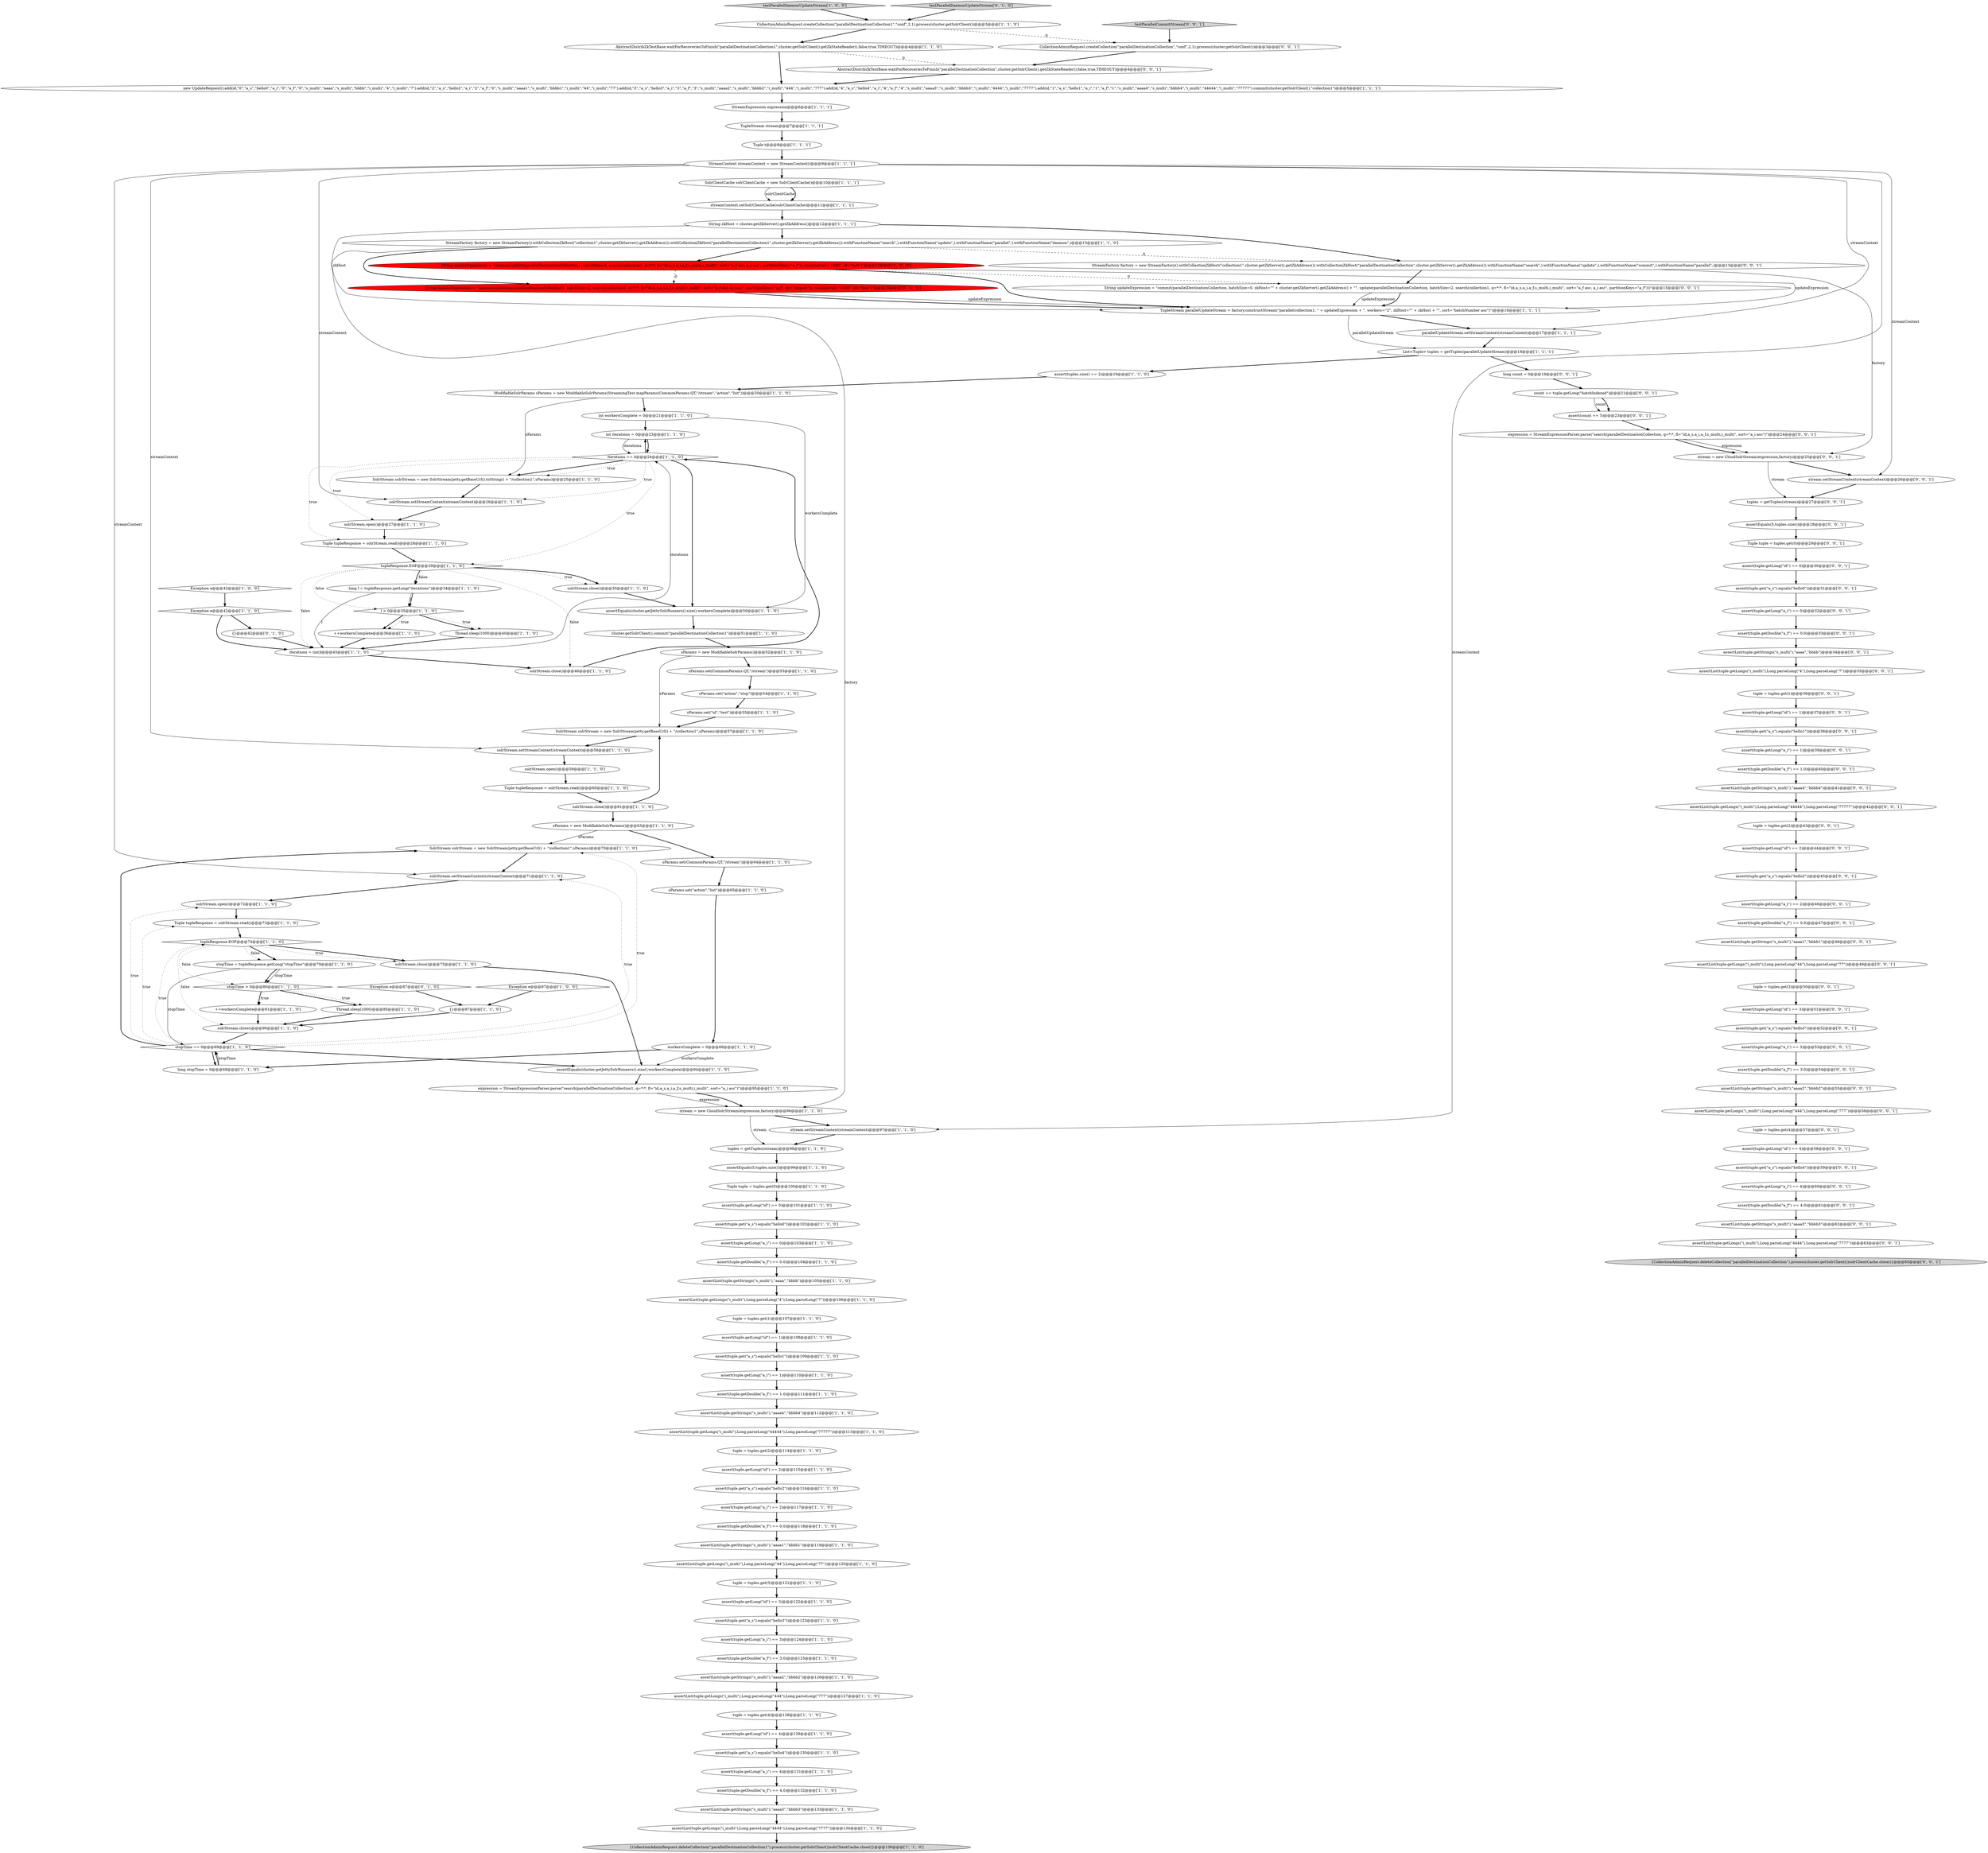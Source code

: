 digraph {
76 [style = filled, label = "assert(tuple.getLong(\"id\") == 0)@@@101@@@['1', '1', '0']", fillcolor = white, shape = ellipse image = "AAA0AAABBB1BBB"];
154 [style = filled, label = "assert(tuple.getDouble(\"a_f\") == 0.0)@@@33@@@['0', '0', '1']", fillcolor = white, shape = ellipse image = "AAA0AAABBB3BBB"];
61 [style = filled, label = "List<Tuple> tuples = getTuples(parallelUpdateStream)@@@18@@@['1', '1', '1']", fillcolor = white, shape = ellipse image = "AAA0AAABBB1BBB"];
106 [style = filled, label = "solrStream.close()@@@30@@@['1', '1', '0']", fillcolor = white, shape = ellipse image = "AAA0AAABBB1BBB"];
18 [style = filled, label = "ModifiableSolrParams sParams = new ModifiableSolrParams(StreamingTest.mapParams(CommonParams.QT,\"/stream\",\"action\",\"list\"))@@@20@@@['1', '1', '0']", fillcolor = white, shape = ellipse image = "AAA0AAABBB1BBB"];
25 [style = filled, label = "assert(tuple.getLong(\"id\") == 1)@@@108@@@['1', '1', '0']", fillcolor = white, shape = ellipse image = "AAA0AAABBB1BBB"];
78 [style = filled, label = "assert(tuple.getLong(\"id\") == 2)@@@115@@@['1', '1', '0']", fillcolor = white, shape = ellipse image = "AAA0AAABBB1BBB"];
151 [style = filled, label = "String updateExpression = \"commit(parallelDestinationCollection, batchSize=0, zkHost=\"\" + cluster.getZkServer().getZkAddress() + \"\", update(parallelDestinationCollection, batchSize=2, search(collection1, q=*:*, fl=\"id,a_s,a_i,a_f,s_multi,i_multi\", sort=\"a_f asc, a_i asc\", partitionKeys=\"a_f\")))\"@@@15@@@['0', '0', '1']", fillcolor = white, shape = ellipse image = "AAA0AAABBB3BBB"];
149 [style = filled, label = "assert(tuple.getDouble(\"a_f\") == 4.0)@@@61@@@['0', '0', '1']", fillcolor = white, shape = ellipse image = "AAA0AAABBB3BBB"];
84 [style = filled, label = "solrStream.close()@@@90@@@['1', '1', '0']", fillcolor = white, shape = ellipse image = "AAA0AAABBB1BBB"];
66 [style = filled, label = "solrStream.close()@@@46@@@['1', '1', '0']", fillcolor = white, shape = ellipse image = "AAA0AAABBB1BBB"];
0 [style = filled, label = "stream.setStreamContext(streamContext)@@@97@@@['1', '1', '0']", fillcolor = white, shape = ellipse image = "AAA0AAABBB1BBB"];
37 [style = filled, label = "SolrStream solrStream = new SolrStream(jetty.getBaseUrl() + \"/collection1\",sParams)@@@70@@@['1', '1', '0']", fillcolor = white, shape = ellipse image = "AAA0AAABBB1BBB"];
118 [style = filled, label = "assertList(tuple.getStrings(\"s_multi\"),\"aaaa2\",\"bbbb2\")@@@55@@@['0', '0', '1']", fillcolor = white, shape = ellipse image = "AAA0AAABBB3BBB"];
87 [style = filled, label = "StreamFactory factory = new StreamFactory().withCollectionZkHost(\"collection1\",cluster.getZkServer().getZkAddress()).withCollectionZkHost(\"parallelDestinationCollection1\",cluster.getZkServer().getZkAddress()).withFunctionName(\"search\",).withFunctionName(\"update\",).withFunctionName(\"parallel\",).withFunctionName(\"daemon\",)@@@13@@@['1', '1', '0']", fillcolor = white, shape = ellipse image = "AAA0AAABBB1BBB"];
63 [style = filled, label = "++workersComplete@@@81@@@['1', '1', '0']", fillcolor = white, shape = ellipse image = "AAA0AAABBB1BBB"];
3 [style = filled, label = "sParams.set(\"id\",\"test\")@@@55@@@['1', '1', '0']", fillcolor = white, shape = ellipse image = "AAA0AAABBB1BBB"];
124 [style = filled, label = "tuple = tuples.get(2)@@@43@@@['0', '0', '1']", fillcolor = white, shape = ellipse image = "AAA0AAABBB3BBB"];
113 [style = filled, label = "assertList(tuple.getStrings(\"s_multi\"),\"aaaa4\",\"bbbb4\")@@@41@@@['0', '0', '1']", fillcolor = white, shape = ellipse image = "AAA0AAABBB3BBB"];
155 [style = filled, label = "assertList(tuple.getLongs(\"i_multi\"),Long.parseLong(\"4\"),Long.parseLong(\"7\"))@@@35@@@['0', '0', '1']", fillcolor = white, shape = ellipse image = "AAA0AAABBB3BBB"];
103 [style = filled, label = "solrStream.open()@@@72@@@['1', '1', '0']", fillcolor = white, shape = ellipse image = "AAA0AAABBB1BBB"];
23 [style = filled, label = "sParams = new ModifiableSolrParams()@@@52@@@['1', '1', '0']", fillcolor = white, shape = ellipse image = "AAA0AAABBB1BBB"];
148 [style = filled, label = "assert(tuple.getLong(\"a_i\") == 1)@@@39@@@['0', '0', '1']", fillcolor = white, shape = ellipse image = "AAA0AAABBB3BBB"];
36 [style = filled, label = "Exception e@@@42@@@['1', '0', '0']", fillcolor = white, shape = diamond image = "AAA0AAABBB1BBB"];
40 [style = filled, label = "int workersComplete = 0@@@21@@@['1', '1', '0']", fillcolor = white, shape = ellipse image = "AAA0AAABBB1BBB"];
110 [style = filled, label = "String updateExpression = \"daemon(update(parallelDestinationCollection1, batchSize=2, search(collection1, q=*:*, fl=\"id,a_s,a_i,a_f,s_multi,i_multi\", sort=\"a_f asc, a_i asc\", partitionKeys=\"a_f\", qt=\"/export\")), runInterval=\"1000\", id=\"test\")\"@@@15@@@['0', '1', '0']", fillcolor = red, shape = ellipse image = "AAA1AAABBB2BBB"];
93 [style = filled, label = "stream = new CloudSolrStream(expression,factory)@@@96@@@['1', '1', '0']", fillcolor = white, shape = ellipse image = "AAA0AAABBB1BBB"];
132 [style = filled, label = "assertList(tuple.getLongs(\"i_multi\"),Long.parseLong(\"4444\"),Long.parseLong(\"7777\"))@@@63@@@['0', '0', '1']", fillcolor = white, shape = ellipse image = "AAA0AAABBB3BBB"];
6 [style = filled, label = "Tuple tuple = tuples.get(0)@@@100@@@['1', '1', '0']", fillcolor = white, shape = ellipse image = "AAA0AAABBB1BBB"];
102 [style = filled, label = "assertEquals(cluster.getJettySolrRunners().size(),workersComplete)@@@94@@@['1', '1', '0']", fillcolor = white, shape = ellipse image = "AAA0AAABBB1BBB"];
140 [style = filled, label = "assertList(tuple.getStrings(\"s_multi\"),\"aaaa1\",\"bbbb1\")@@@48@@@['0', '0', '1']", fillcolor = white, shape = ellipse image = "AAA0AAABBB3BBB"];
101 [style = filled, label = "assert(tuple.get(\"a_s\").equals(\"hello4\"))@@@130@@@['1', '1', '0']", fillcolor = white, shape = ellipse image = "AAA0AAABBB1BBB"];
134 [style = filled, label = "assert(tuple.getDouble(\"a_f\") == 3.0)@@@54@@@['0', '0', '1']", fillcolor = white, shape = ellipse image = "AAA0AAABBB3BBB"];
4 [style = filled, label = "sParams.set(CommonParams.QT,\"/stream\")@@@64@@@['1', '1', '0']", fillcolor = white, shape = ellipse image = "AAA0AAABBB1BBB"];
46 [style = filled, label = "streamContext.setSolrClientCache(solrClientCache)@@@11@@@['1', '1', '1']", fillcolor = white, shape = ellipse image = "AAA0AAABBB1BBB"];
74 [style = filled, label = "{}@@@87@@@['1', '1', '0']", fillcolor = white, shape = ellipse image = "AAA0AAABBB1BBB"];
20 [style = filled, label = "iterations == 0@@@24@@@['1', '1', '0']", fillcolor = white, shape = diamond image = "AAA0AAABBB1BBB"];
55 [style = filled, label = "workersComplete = 0@@@66@@@['1', '1', '0']", fillcolor = white, shape = ellipse image = "AAA0AAABBB1BBB"];
141 [style = filled, label = "CollectionAdminRequest.createCollection(\"parallelDestinationCollection\",\"conf\",2,1).process(cluster.getSolrClient())@@@3@@@['0', '0', '1']", fillcolor = white, shape = ellipse image = "AAA0AAABBB3BBB"];
156 [style = filled, label = "assertList(tuple.getStrings(\"s_multi\"),\"aaaa\",\"bbbb\")@@@34@@@['0', '0', '1']", fillcolor = white, shape = ellipse image = "AAA0AAABBB3BBB"];
157 [style = filled, label = "long count = 0@@@19@@@['0', '0', '1']", fillcolor = white, shape = ellipse image = "AAA0AAABBB3BBB"];
5 [style = filled, label = "assertEquals(cluster.getJettySolrRunners().size(),workersComplete)@@@50@@@['1', '1', '0']", fillcolor = white, shape = ellipse image = "AAA0AAABBB1BBB"];
19 [style = filled, label = "tuple = tuples.get(2)@@@114@@@['1', '1', '0']", fillcolor = white, shape = ellipse image = "AAA0AAABBB1BBB"];
145 [style = filled, label = "assert(tuple.getLong(\"a_i\") == 0)@@@32@@@['0', '0', '1']", fillcolor = white, shape = ellipse image = "AAA0AAABBB3BBB"];
77 [style = filled, label = "cluster.getSolrClient().commit(\"parallelDestinationCollection1\")@@@51@@@['1', '1', '0']", fillcolor = white, shape = ellipse image = "AAA0AAABBB1BBB"];
33 [style = filled, label = "Tuple t@@@8@@@['1', '1', '1']", fillcolor = white, shape = ellipse image = "AAA0AAABBB1BBB"];
146 [style = filled, label = "assert(tuple.getLong(\"a_i\") == 3)@@@53@@@['0', '0', '1']", fillcolor = white, shape = ellipse image = "AAA0AAABBB3BBB"];
11 [style = filled, label = "l > 0@@@35@@@['1', '1', '0']", fillcolor = white, shape = diamond image = "AAA0AAABBB1BBB"];
58 [style = filled, label = "solrStream.close()@@@75@@@['1', '1', '0']", fillcolor = white, shape = ellipse image = "AAA0AAABBB1BBB"];
65 [style = filled, label = "parallelUpdateStream.setStreamContext(streamContext)@@@17@@@['1', '1', '1']", fillcolor = white, shape = ellipse image = "AAA0AAABBB1BBB"];
70 [style = filled, label = "long stopTime = 0@@@68@@@['1', '1', '0']", fillcolor = white, shape = ellipse image = "AAA0AAABBB1BBB"];
60 [style = filled, label = "solrStream.setStreamContext(streamContext)@@@71@@@['1', '1', '0']", fillcolor = white, shape = ellipse image = "AAA0AAABBB1BBB"];
31 [style = filled, label = "Thread.sleep(1000)@@@85@@@['1', '1', '0']", fillcolor = white, shape = ellipse image = "AAA0AAABBB1BBB"];
137 [style = filled, label = "assert(count == 5)@@@23@@@['0', '0', '1']", fillcolor = white, shape = ellipse image = "AAA0AAABBB3BBB"];
51 [style = filled, label = "assert(tuple.getDouble(\"a_f\") == 4.0)@@@132@@@['1', '1', '0']", fillcolor = white, shape = ellipse image = "AAA0AAABBB1BBB"];
123 [style = filled, label = "stream.setStreamContext(streamContext)@@@26@@@['0', '0', '1']", fillcolor = white, shape = ellipse image = "AAA0AAABBB3BBB"];
32 [style = filled, label = "int iterations = 0@@@23@@@['1', '1', '0']", fillcolor = white, shape = ellipse image = "AAA0AAABBB1BBB"];
15 [style = filled, label = "sParams = new ModifiableSolrParams()@@@63@@@['1', '1', '0']", fillcolor = white, shape = ellipse image = "AAA0AAABBB1BBB"];
41 [style = filled, label = "Exception e@@@42@@@['1', '1', '0']", fillcolor = white, shape = diamond image = "AAA0AAABBB1BBB"];
129 [style = filled, label = "assertList(tuple.getLongs(\"i_multi\"),Long.parseLong(\"44\"),Long.parseLong(\"77\"))@@@49@@@['0', '0', '1']", fillcolor = white, shape = ellipse image = "AAA0AAABBB3BBB"];
53 [style = filled, label = "assert(tuple.get(\"a_s\").equals(\"hello3\"))@@@123@@@['1', '1', '0']", fillcolor = white, shape = ellipse image = "AAA0AAABBB1BBB"];
104 [style = filled, label = "assertList(tuple.getStrings(\"s_multi\"),\"aaaa1\",\"bbbb1\")@@@119@@@['1', '1', '0']", fillcolor = white, shape = ellipse image = "AAA0AAABBB1BBB"];
43 [style = filled, label = "assert(tuple.getLong(\"id\") == 3)@@@122@@@['1', '1', '0']", fillcolor = white, shape = ellipse image = "AAA0AAABBB1BBB"];
121 [style = filled, label = "assert(tuple.getLong(\"id\") == 3)@@@51@@@['0', '0', '1']", fillcolor = white, shape = ellipse image = "AAA0AAABBB3BBB"];
71 [style = filled, label = "assertList(tuple.getLongs(\"i_multi\"),Long.parseLong(\"444\"),Long.parseLong(\"777\"))@@@127@@@['1', '1', '0']", fillcolor = white, shape = ellipse image = "AAA0AAABBB1BBB"];
67 [style = filled, label = "assert(tuple.getDouble(\"a_f\") == 0.0)@@@104@@@['1', '1', '0']", fillcolor = white, shape = ellipse image = "AAA0AAABBB1BBB"];
107 [style = filled, label = "{}@@@42@@@['0', '1', '0']", fillcolor = white, shape = ellipse image = "AAA0AAABBB2BBB"];
126 [style = filled, label = "assert(tuple.getDouble(\"a_f\") == 0.0)@@@47@@@['0', '0', '1']", fillcolor = white, shape = ellipse image = "AAA0AAABBB3BBB"];
131 [style = filled, label = "testParallelCommitStream['0', '0', '1']", fillcolor = lightgray, shape = diamond image = "AAA0AAABBB3BBB"];
120 [style = filled, label = "tuple = tuples.get(1)@@@36@@@['0', '0', '1']", fillcolor = white, shape = ellipse image = "AAA0AAABBB3BBB"];
83 [style = filled, label = "sParams.set(\"action\",\"list\")@@@65@@@['1', '1', '0']", fillcolor = white, shape = ellipse image = "AAA0AAABBB1BBB"];
48 [style = filled, label = "stopTime == 0@@@69@@@['1', '1', '0']", fillcolor = white, shape = diamond image = "AAA0AAABBB1BBB"];
133 [style = filled, label = "assert(tuple.getLong(\"id\") == 1)@@@37@@@['0', '0', '1']", fillcolor = white, shape = ellipse image = "AAA0AAABBB3BBB"];
7 [style = filled, label = "tuple = tuples.get(3)@@@121@@@['1', '1', '0']", fillcolor = white, shape = ellipse image = "AAA0AAABBB1BBB"];
54 [style = filled, label = "assert(tuple.getLong(\"a_i\") == 2)@@@117@@@['1', '1', '0']", fillcolor = white, shape = ellipse image = "AAA0AAABBB1BBB"];
26 [style = filled, label = "assertList(tuple.getStrings(\"s_multi\"),\"aaaa3\",\"bbbb3\")@@@133@@@['1', '1', '0']", fillcolor = white, shape = ellipse image = "AAA0AAABBB1BBB"];
135 [style = filled, label = "{CollectionAdminRequest.deleteCollection(\"parallelDestinationCollection\").process(cluster.getSolrClient())solrClientCache.close()}@@@65@@@['0', '0', '1']", fillcolor = lightgray, shape = ellipse image = "AAA0AAABBB3BBB"];
138 [style = filled, label = "assert(tuple.getDouble(\"a_f\") == 1.0)@@@40@@@['0', '0', '1']", fillcolor = white, shape = ellipse image = "AAA0AAABBB3BBB"];
147 [style = filled, label = "assert(tuple.get(\"a_s\").equals(\"hello1\"))@@@38@@@['0', '0', '1']", fillcolor = white, shape = ellipse image = "AAA0AAABBB3BBB"];
122 [style = filled, label = "assert(tuple.getLong(\"id\") == 0)@@@30@@@['0', '0', '1']", fillcolor = white, shape = ellipse image = "AAA0AAABBB3BBB"];
59 [style = filled, label = "assertList(tuple.getStrings(\"s_multi\"),\"aaaa2\",\"bbbb2\")@@@126@@@['1', '1', '0']", fillcolor = white, shape = ellipse image = "AAA0AAABBB1BBB"];
105 [style = filled, label = "assertList(tuple.getLongs(\"i_multi\"),Long.parseLong(\"4444\"),Long.parseLong(\"7777\"))@@@134@@@['1', '1', '0']", fillcolor = white, shape = ellipse image = "AAA0AAABBB1BBB"];
127 [style = filled, label = "assert(tuple.get(\"a_s\").equals(\"hello2\"))@@@45@@@['0', '0', '1']", fillcolor = white, shape = ellipse image = "AAA0AAABBB3BBB"];
42 [style = filled, label = "sParams.set(CommonParams.QT,\"/stream\")@@@53@@@['1', '1', '0']", fillcolor = white, shape = ellipse image = "AAA0AAABBB1BBB"];
117 [style = filled, label = "assert(tuple.getLong(\"a_i\") == 2)@@@46@@@['0', '0', '1']", fillcolor = white, shape = ellipse image = "AAA0AAABBB3BBB"];
28 [style = filled, label = "testParallelDaemonUpdateStream['1', '0', '0']", fillcolor = lightgray, shape = diamond image = "AAA0AAABBB1BBB"];
73 [style = filled, label = "assertEquals(5,tuples.size())@@@99@@@['1', '1', '0']", fillcolor = white, shape = ellipse image = "AAA0AAABBB1BBB"];
64 [style = filled, label = "tupleResponse.EOF@@@74@@@['1', '1', '0']", fillcolor = white, shape = diamond image = "AAA0AAABBB1BBB"];
114 [style = filled, label = "tuple = tuples.get(3)@@@50@@@['0', '0', '1']", fillcolor = white, shape = ellipse image = "AAA0AAABBB3BBB"];
158 [style = filled, label = "stream = new CloudSolrStream(expression,factory)@@@25@@@['0', '0', '1']", fillcolor = white, shape = ellipse image = "AAA0AAABBB3BBB"];
10 [style = filled, label = "assert(tuple.getLong(\"a_i\") == 4)@@@131@@@['1', '1', '0']", fillcolor = white, shape = ellipse image = "AAA0AAABBB1BBB"];
69 [style = filled, label = "StreamContext streamContext = new StreamContext()@@@9@@@['1', '1', '1']", fillcolor = white, shape = ellipse image = "AAA0AAABBB1BBB"];
88 [style = filled, label = "assert(tuple.getLong(\"a_i\") == 0)@@@103@@@['1', '1', '0']", fillcolor = white, shape = ellipse image = "AAA0AAABBB1BBB"];
68 [style = filled, label = "Tuple tupleResponse = solrStream.read()@@@60@@@['1', '1', '0']", fillcolor = white, shape = ellipse image = "AAA0AAABBB1BBB"];
39 [style = filled, label = "iterations = (int)l@@@45@@@['1', '1', '0']", fillcolor = white, shape = ellipse image = "AAA0AAABBB1BBB"];
79 [style = filled, label = "TupleStream stream@@@7@@@['1', '1', '1']", fillcolor = white, shape = ellipse image = "AAA0AAABBB1BBB"];
125 [style = filled, label = "assert(tuple.getLong(\"id\") == 2)@@@44@@@['0', '0', '1']", fillcolor = white, shape = ellipse image = "AAA0AAABBB3BBB"];
136 [style = filled, label = "count += tuple.getLong(\"batchIndexed\")@@@21@@@['0', '0', '1']", fillcolor = white, shape = ellipse image = "AAA0AAABBB3BBB"];
90 [style = filled, label = "assert(tuple.get(\"a_s\").equals(\"hello0\"))@@@102@@@['1', '1', '0']", fillcolor = white, shape = ellipse image = "AAA0AAABBB1BBB"];
159 [style = filled, label = "assert(tuple.getLong(\"id\") == 4)@@@58@@@['0', '0', '1']", fillcolor = white, shape = ellipse image = "AAA0AAABBB3BBB"];
111 [style = filled, label = "StreamFactory factory = new StreamFactory().withCollectionZkHost(\"collection1\",cluster.getZkServer().getZkAddress()).withCollectionZkHost(\"parallelDestinationCollection\",cluster.getZkServer().getZkAddress()).withFunctionName(\"search\",).withFunctionName(\"update\",).withFunctionName(\"commit\",).withFunctionName(\"parallel\",)@@@13@@@['0', '0', '1']", fillcolor = white, shape = ellipse image = "AAA0AAABBB3BBB"];
9 [style = filled, label = "assertList(tuple.getLongs(\"i_multi\"),Long.parseLong(\"4\"),Long.parseLong(\"7\"))@@@106@@@['1', '1', '0']", fillcolor = white, shape = ellipse image = "AAA0AAABBB1BBB"];
8 [style = filled, label = "solrStream.open()@@@27@@@['1', '1', '0']", fillcolor = white, shape = ellipse image = "AAA0AAABBB1BBB"];
49 [style = filled, label = "SolrStream solrStream = new SolrStream(jetty.getBaseUrl().toString() + \"/collection1\",sParams)@@@25@@@['1', '1', '0']", fillcolor = white, shape = ellipse image = "AAA0AAABBB1BBB"];
22 [style = filled, label = "tuples = getTuples(stream)@@@98@@@['1', '1', '0']", fillcolor = white, shape = ellipse image = "AAA0AAABBB1BBB"];
47 [style = filled, label = "sParams.set(\"action\",\"stop\")@@@54@@@['1', '1', '0']", fillcolor = white, shape = ellipse image = "AAA0AAABBB1BBB"];
116 [style = filled, label = "Tuple tuple = tuples.get(0)@@@29@@@['0', '0', '1']", fillcolor = white, shape = ellipse image = "AAA0AAABBB3BBB"];
35 [style = filled, label = "SolrStream solrStream = new SolrStream(jetty.getBaseUrl() + \"/collection1\",sParams)@@@57@@@['1', '1', '0']", fillcolor = white, shape = ellipse image = "AAA0AAABBB1BBB"];
38 [style = filled, label = "TupleStream parallelUpdateStream = factory.constructStream(\"parallel(collection1, \" + updateExpression + \", workers=\"2\", zkHost=\"\" + zkHost + \"\", sort=\"batchNumber asc\")\")@@@16@@@['1', '1', '1']", fillcolor = white, shape = ellipse image = "AAA0AAABBB1BBB"];
56 [style = filled, label = "tuple = tuples.get(1)@@@107@@@['1', '1', '0']", fillcolor = white, shape = ellipse image = "AAA0AAABBB1BBB"];
52 [style = filled, label = "assert(tuple.getLong(\"id\") == 4)@@@129@@@['1', '1', '0']", fillcolor = white, shape = ellipse image = "AAA0AAABBB1BBB"];
139 [style = filled, label = "assert(tuple.getLong(\"a_i\") == 4)@@@60@@@['0', '0', '1']", fillcolor = white, shape = ellipse image = "AAA0AAABBB3BBB"];
34 [style = filled, label = "assert(tuple.getLong(\"a_i\") == 1)@@@110@@@['1', '1', '0']", fillcolor = white, shape = ellipse image = "AAA0AAABBB1BBB"];
144 [style = filled, label = "assert(tuple.get(\"a_s\").equals(\"hello0\"))@@@31@@@['0', '0', '1']", fillcolor = white, shape = ellipse image = "AAA0AAABBB3BBB"];
142 [style = filled, label = "assertList(tuple.getLongs(\"i_multi\"),Long.parseLong(\"444\"),Long.parseLong(\"777\"))@@@56@@@['0', '0', '1']", fillcolor = white, shape = ellipse image = "AAA0AAABBB3BBB"];
153 [style = filled, label = "assertEquals(5,tuples.size())@@@28@@@['0', '0', '1']", fillcolor = white, shape = ellipse image = "AAA0AAABBB3BBB"];
112 [style = filled, label = "assert(tuple.get(\"a_s\").equals(\"hello4\"))@@@59@@@['0', '0', '1']", fillcolor = white, shape = ellipse image = "AAA0AAABBB3BBB"];
17 [style = filled, label = "CollectionAdminRequest.createCollection(\"parallelDestinationCollection1\",\"conf\",2,1).process(cluster.getSolrClient())@@@3@@@['1', '1', '0']", fillcolor = white, shape = ellipse image = "AAA0AAABBB1BBB"];
50 [style = filled, label = "assert(tuple.getLong(\"a_i\") == 3)@@@124@@@['1', '1', '0']", fillcolor = white, shape = ellipse image = "AAA0AAABBB1BBB"];
81 [style = filled, label = "Tuple tupleResponse = solrStream.read()@@@28@@@['1', '1', '0']", fillcolor = white, shape = ellipse image = "AAA0AAABBB1BBB"];
21 [style = filled, label = "++workersComplete@@@36@@@['1', '1', '0']", fillcolor = white, shape = ellipse image = "AAA0AAABBB1BBB"];
13 [style = filled, label = "AbstractDistribZkTestBase.waitForRecoveriesToFinish(\"parallelDestinationCollection1\",cluster.getSolrClient().getZkStateReader(),false,true,TIMEOUT)@@@4@@@['1', '1', '0']", fillcolor = white, shape = ellipse image = "AAA0AAABBB1BBB"];
27 [style = filled, label = "stopTime = tupleResponse.getLong(\"stopTime\")@@@79@@@['1', '1', '0']", fillcolor = white, shape = ellipse image = "AAA0AAABBB1BBB"];
98 [style = filled, label = "solrStream.open()@@@59@@@['1', '1', '0']", fillcolor = white, shape = ellipse image = "AAA0AAABBB1BBB"];
1 [style = filled, label = "StreamExpression expression@@@6@@@['1', '1', '1']", fillcolor = white, shape = ellipse image = "AAA0AAABBB1BBB"];
92 [style = filled, label = "assert(tuples.size() == 2)@@@19@@@['1', '1', '0']", fillcolor = white, shape = ellipse image = "AAA0AAABBB1BBB"];
109 [style = filled, label = "testParallelDaemonUpdateStream['0', '1', '0']", fillcolor = lightgray, shape = diamond image = "AAA0AAABBB2BBB"];
24 [style = filled, label = "assertList(tuple.getStrings(\"s_multi\"),\"aaaa\",\"bbbb\")@@@105@@@['1', '1', '0']", fillcolor = white, shape = ellipse image = "AAA0AAABBB1BBB"];
119 [style = filled, label = "assertList(tuple.getLongs(\"i_multi\"),Long.parseLong(\"44444\"),Long.parseLong(\"77777\"))@@@42@@@['0', '0', '1']", fillcolor = white, shape = ellipse image = "AAA0AAABBB3BBB"];
2 [style = filled, label = "assert(tuple.getDouble(\"a_f\") == 3.0)@@@125@@@['1', '1', '0']", fillcolor = white, shape = ellipse image = "AAA0AAABBB1BBB"];
99 [style = filled, label = "expression = StreamExpressionParser.parse(\"search(parallelDestinationCollection1, q=*:*, fl=\"id,a_s,a_i,a_f,s_multi,i_multi\", sort=\"a_i asc\")\")@@@95@@@['1', '1', '0']", fillcolor = white, shape = ellipse image = "AAA0AAABBB1BBB"];
97 [style = filled, label = "solrStream.close()@@@61@@@['1', '1', '0']", fillcolor = white, shape = ellipse image = "AAA0AAABBB1BBB"];
128 [style = filled, label = "tuples = getTuples(stream)@@@27@@@['0', '0', '1']", fillcolor = white, shape = ellipse image = "AAA0AAABBB3BBB"];
143 [style = filled, label = "AbstractDistribZkTestBase.waitForRecoveriesToFinish(\"parallelDestinationCollection\",cluster.getSolrClient().getZkStateReader(),false,true,TIMEOUT)@@@4@@@['0', '0', '1']", fillcolor = white, shape = ellipse image = "AAA0AAABBB3BBB"];
14 [style = filled, label = "assertList(tuple.getStrings(\"s_multi\"),\"aaaa4\",\"bbbb4\")@@@112@@@['1', '1', '0']", fillcolor = white, shape = ellipse image = "AAA0AAABBB1BBB"];
44 [style = filled, label = "solrStream.setStreamContext(streamContext)@@@58@@@['1', '1', '0']", fillcolor = white, shape = ellipse image = "AAA0AAABBB1BBB"];
108 [style = filled, label = "Exception e@@@87@@@['0', '1', '0']", fillcolor = white, shape = diamond image = "AAA0AAABBB2BBB"];
12 [style = filled, label = "{CollectionAdminRequest.deleteCollection(\"parallelDestinationCollection1\").process(cluster.getSolrClient())solrClientCache.close()}@@@136@@@['1', '1', '0']", fillcolor = lightgray, shape = ellipse image = "AAA0AAABBB1BBB"];
91 [style = filled, label = "assert(tuple.getDouble(\"a_f\") == 1.0)@@@111@@@['1', '1', '0']", fillcolor = white, shape = ellipse image = "AAA0AAABBB1BBB"];
94 [style = filled, label = "String zkHost = cluster.getZkServer().getZkAddress()@@@12@@@['1', '1', '1']", fillcolor = white, shape = ellipse image = "AAA0AAABBB1BBB"];
150 [style = filled, label = "expression = StreamExpressionParser.parse(\"search(parallelDestinationCollection, q=*:*, fl=\"id,a_s,a_i,a_f,s_multi,i_multi\", sort=\"a_i asc\")\")@@@24@@@['0', '0', '1']", fillcolor = white, shape = ellipse image = "AAA0AAABBB3BBB"];
72 [style = filled, label = "assert(tuple.getDouble(\"a_f\") == 0.0)@@@118@@@['1', '1', '0']", fillcolor = white, shape = ellipse image = "AAA0AAABBB1BBB"];
86 [style = filled, label = "assert(tuple.get(\"a_s\").equals(\"hello1\"))@@@109@@@['1', '1', '0']", fillcolor = white, shape = ellipse image = "AAA0AAABBB1BBB"];
95 [style = filled, label = "assert(tuple.get(\"a_s\").equals(\"hello2\"))@@@116@@@['1', '1', '0']", fillcolor = white, shape = ellipse image = "AAA0AAABBB1BBB"];
100 [style = filled, label = "solrStream.setStreamContext(streamContext)@@@26@@@['1', '1', '0']", fillcolor = white, shape = ellipse image = "AAA0AAABBB1BBB"];
96 [style = filled, label = "assertList(tuple.getLongs(\"i_multi\"),Long.parseLong(\"44444\"),Long.parseLong(\"77777\"))@@@113@@@['1', '1', '0']", fillcolor = white, shape = ellipse image = "AAA0AAABBB1BBB"];
85 [style = filled, label = "tuple = tuples.get(4)@@@128@@@['1', '1', '0']", fillcolor = white, shape = ellipse image = "AAA0AAABBB1BBB"];
29 [style = filled, label = "Exception e@@@87@@@['1', '0', '0']", fillcolor = white, shape = diamond image = "AAA0AAABBB1BBB"];
152 [style = filled, label = "tuple = tuples.get(4)@@@57@@@['0', '0', '1']", fillcolor = white, shape = ellipse image = "AAA0AAABBB3BBB"];
75 [style = filled, label = "assertList(tuple.getLongs(\"i_multi\"),Long.parseLong(\"44\"),Long.parseLong(\"77\"))@@@120@@@['1', '1', '0']", fillcolor = white, shape = ellipse image = "AAA0AAABBB1BBB"];
89 [style = filled, label = "Thread.sleep(1000)@@@40@@@['1', '1', '0']", fillcolor = white, shape = ellipse image = "AAA0AAABBB1BBB"];
30 [style = filled, label = "tupleResponse.EOF@@@29@@@['1', '1', '0']", fillcolor = white, shape = diamond image = "AAA0AAABBB1BBB"];
16 [style = filled, label = "Tuple tupleResponse = solrStream.read()@@@73@@@['1', '1', '0']", fillcolor = white, shape = ellipse image = "AAA0AAABBB1BBB"];
80 [style = filled, label = "new UpdateRequest().add(id,\"0\",\"a_s\",\"hello0\",\"a_i\",\"0\",\"a_f\",\"0\",\"s_multi\",\"aaaa\",\"s_multi\",\"bbbb\",\"i_multi\",\"4\",\"i_multi\",\"7\").add(id,\"2\",\"a_s\",\"hello2\",\"a_i\",\"2\",\"a_f\",\"0\",\"s_multi\",\"aaaa1\",\"s_multi\",\"bbbb1\",\"i_multi\",\"44\",\"i_multi\",\"77\").add(id,\"3\",\"a_s\",\"hello3\",\"a_i\",\"3\",\"a_f\",\"3\",\"s_multi\",\"aaaa2\",\"s_multi\",\"bbbb2\",\"i_multi\",\"444\",\"i_multi\",\"777\").add(id,\"4\",\"a_s\",\"hello4\",\"a_i\",\"4\",\"a_f\",\"4\",\"s_multi\",\"aaaa3\",\"s_multi\",\"bbbb3\",\"i_multi\",\"4444\",\"i_multi\",\"7777\").add(id,\"1\",\"a_s\",\"hello1\",\"a_i\",\"1\",\"a_f\",\"1\",\"s_multi\",\"aaaa4\",\"s_multi\",\"bbbb4\",\"i_multi\",\"44444\",\"i_multi\",\"77777\").commit(cluster.getSolrClient(),\"collection1\")@@@5@@@['1', '1', '1']", fillcolor = white, shape = ellipse image = "AAA0AAABBB1BBB"];
45 [style = filled, label = "SolrClientCache solrClientCache = new SolrClientCache()@@@10@@@['1', '1', '1']", fillcolor = white, shape = ellipse image = "AAA0AAABBB1BBB"];
57 [style = filled, label = "String updateExpression = \"daemon(update(parallelDestinationCollection1, batchSize=2, search(collection1, q=*:*, fl=\"id,a_s,a_i,a_f,s_multi,i_multi\", sort=\"a_f asc, a_i asc\", partitionKeys=\"a_f\")), runInterval=\"1000\", id=\"test\")\"@@@15@@@['1', '0', '0']", fillcolor = red, shape = ellipse image = "AAA1AAABBB1BBB"];
62 [style = filled, label = "stopTime > 0@@@80@@@['1', '1', '0']", fillcolor = white, shape = diamond image = "AAA0AAABBB1BBB"];
115 [style = filled, label = "assert(tuple.get(\"a_s\").equals(\"hello3\"))@@@52@@@['0', '0', '1']", fillcolor = white, shape = ellipse image = "AAA0AAABBB3BBB"];
82 [style = filled, label = "long l = tupleResponse.getLong(\"iterations\")@@@34@@@['1', '1', '0']", fillcolor = white, shape = ellipse image = "AAA0AAABBB1BBB"];
130 [style = filled, label = "assertList(tuple.getStrings(\"s_multi\"),\"aaaa3\",\"bbbb3\")@@@62@@@['0', '0', '1']", fillcolor = white, shape = ellipse image = "AAA0AAABBB3BBB"];
88->67 [style = bold, label=""];
90->88 [style = bold, label=""];
76->90 [style = bold, label=""];
45->46 [style = solid, label="solrClientCache"];
30->11 [style = dotted, label="false"];
155->120 [style = bold, label=""];
14->96 [style = bold, label=""];
55->102 [style = solid, label="workersComplete"];
19->78 [style = bold, label=""];
154->156 [style = bold, label=""];
94->111 [style = bold, label=""];
84->48 [style = bold, label=""];
112->139 [style = bold, label=""];
16->64 [style = bold, label=""];
50->2 [style = bold, label=""];
110->38 [style = bold, label=""];
59->71 [style = bold, label=""];
69->60 [style = solid, label="streamContext"];
82->39 [style = solid, label="l"];
57->110 [style = dashed, label="0"];
69->100 [style = solid, label="streamContext"];
108->74 [style = bold, label=""];
3->35 [style = bold, label=""];
86->34 [style = bold, label=""];
30->39 [style = dotted, label="false"];
73->6 [style = bold, label=""];
9->56 [style = bold, label=""];
125->127 [style = bold, label=""];
37->60 [style = bold, label=""];
66->20 [style = bold, label=""];
119->124 [style = bold, label=""];
20->30 [style = dotted, label="true"];
8->81 [style = bold, label=""];
43->53 [style = bold, label=""];
133->147 [style = bold, label=""];
20->49 [style = dotted, label="true"];
57->151 [style = dashed, label="0"];
98->68 [style = bold, label=""];
2->59 [style = bold, label=""];
57->38 [style = bold, label=""];
7->43 [style = bold, label=""];
51->26 [style = bold, label=""];
71->85 [style = bold, label=""];
91->14 [style = bold, label=""];
124->125 [style = bold, label=""];
46->94 [style = bold, label=""];
23->35 [style = solid, label="sParams"];
32->20 [style = bold, label=""];
93->22 [style = solid, label="stream"];
31->84 [style = bold, label=""];
139->149 [style = bold, label=""];
64->27 [style = bold, label=""];
107->39 [style = bold, label=""];
89->39 [style = bold, label=""];
157->136 [style = bold, label=""];
48->37 [style = bold, label=""];
11->89 [style = bold, label=""];
48->103 [style = dotted, label="true"];
10->51 [style = bold, label=""];
111->151 [style = bold, label=""];
128->153 [style = bold, label=""];
36->41 [style = bold, label=""];
20->81 [style = dotted, label="true"];
35->44 [style = bold, label=""];
34->91 [style = bold, label=""];
144->145 [style = bold, label=""];
30->82 [style = bold, label=""];
22->73 [style = bold, label=""];
143->80 [style = bold, label=""];
148->138 [style = bold, label=""];
121->115 [style = bold, label=""];
122->144 [style = bold, label=""];
13->80 [style = bold, label=""];
150->158 [style = bold, label=""];
1->79 [style = bold, label=""];
97->15 [style = bold, label=""];
94->38 [style = solid, label="zkHost"];
61->92 [style = bold, label=""];
56->25 [style = bold, label=""];
95->54 [style = bold, label=""];
113->119 [style = bold, label=""];
70->48 [style = solid, label="stopTime"];
96->19 [style = bold, label=""];
30->66 [style = dotted, label="false"];
87->93 [style = solid, label="factory"];
48->64 [style = dotted, label="true"];
82->11 [style = solid, label="l"];
152->159 [style = bold, label=""];
38->65 [style = bold, label=""];
39->66 [style = bold, label=""];
127->117 [style = bold, label=""];
41->107 [style = bold, label=""];
27->62 [style = solid, label="stopTime"];
48->60 [style = dotted, label="true"];
94->87 [style = bold, label=""];
18->49 [style = solid, label="sParams"];
65->61 [style = bold, label=""];
38->61 [style = solid, label="parallelUpdateStream"];
45->46 [style = bold, label=""];
101->10 [style = bold, label=""];
137->150 [style = bold, label=""];
145->154 [style = bold, label=""];
146->134 [style = bold, label=""];
49->100 [style = bold, label=""];
82->11 [style = bold, label=""];
58->102 [style = bold, label=""];
83->55 [style = bold, label=""];
141->143 [style = bold, label=""];
129->114 [style = bold, label=""];
105->12 [style = bold, label=""];
126->140 [style = bold, label=""];
158->123 [style = bold, label=""];
69->44 [style = solid, label="streamContext"];
103->16 [style = bold, label=""];
40->5 [style = solid, label="workersComplete"];
47->3 [style = bold, label=""];
110->38 [style = solid, label="updateExpression"];
48->70 [style = bold, label=""];
97->35 [style = bold, label=""];
100->8 [style = bold, label=""];
118->142 [style = bold, label=""];
48->16 [style = dotted, label="true"];
62->63 [style = dotted, label="true"];
27->62 [style = bold, label=""];
104->75 [style = bold, label=""];
18->40 [style = bold, label=""];
11->21 [style = bold, label=""];
74->84 [style = bold, label=""];
115->146 [style = bold, label=""];
57->38 [style = solid, label="updateExpression"];
102->99 [style = bold, label=""];
42->47 [style = bold, label=""];
64->27 [style = dotted, label="false"];
156->155 [style = bold, label=""];
39->20 [style = solid, label="iterations"];
140->129 [style = bold, label=""];
142->152 [style = bold, label=""];
60->103 [style = bold, label=""];
63->84 [style = bold, label=""];
23->42 [style = bold, label=""];
53->50 [style = bold, label=""];
26->105 [style = bold, label=""];
68->97 [style = bold, label=""];
69->65 [style = solid, label="streamContext"];
55->70 [style = bold, label=""];
149->130 [style = bold, label=""];
87->111 [style = dashed, label="0"];
32->20 [style = solid, label="iterations"];
21->39 [style = bold, label=""];
136->137 [style = solid, label="count"];
79->33 [style = bold, label=""];
30->106 [style = bold, label=""];
159->112 [style = bold, label=""];
150->158 [style = solid, label="expression"];
111->158 [style = solid, label="factory"];
40->32 [style = bold, label=""];
158->128 [style = solid, label="stream"];
33->69 [style = bold, label=""];
52->101 [style = bold, label=""];
20->49 [style = bold, label=""];
28->17 [style = bold, label=""];
15->37 [style = solid, label="sParams"];
11->89 [style = dotted, label="true"];
17->13 [style = bold, label=""];
64->84 [style = dotted, label="false"];
25->86 [style = bold, label=""];
64->58 [style = bold, label=""];
69->123 [style = solid, label="streamContext"];
69->0 [style = solid, label="streamContext"];
75->7 [style = bold, label=""];
24->9 [style = bold, label=""];
130->132 [style = bold, label=""];
120->133 [style = bold, label=""];
6->76 [style = bold, label=""];
48->37 [style = dotted, label="true"];
106->5 [style = bold, label=""];
78->95 [style = bold, label=""];
99->93 [style = solid, label="expression"];
20->100 [style = dotted, label="true"];
48->102 [style = bold, label=""];
20->8 [style = dotted, label="true"];
5->77 [style = bold, label=""];
77->23 [style = bold, label=""];
62->63 [style = bold, label=""];
61->157 [style = bold, label=""];
20->32 [style = bold, label=""];
151->38 [style = solid, label="updateExpression"];
87->57 [style = bold, label=""];
109->17 [style = bold, label=""];
64->58 [style = dotted, label="true"];
17->141 [style = dashed, label="0"];
117->126 [style = bold, label=""];
93->0 [style = bold, label=""];
134->118 [style = bold, label=""];
132->135 [style = bold, label=""];
13->143 [style = dashed, label="0"];
20->5 [style = bold, label=""];
151->38 [style = bold, label=""];
70->48 [style = bold, label=""];
4->83 [style = bold, label=""];
123->128 [style = bold, label=""];
136->137 [style = bold, label=""];
99->93 [style = bold, label=""];
62->31 [style = bold, label=""];
30->106 [style = dotted, label="true"];
85->52 [style = bold, label=""];
138->113 [style = bold, label=""];
29->74 [style = bold, label=""];
27->48 [style = solid, label="stopTime"];
30->82 [style = dotted, label="false"];
0->22 [style = bold, label=""];
153->116 [style = bold, label=""];
62->31 [style = dotted, label="true"];
15->4 [style = bold, label=""];
72->104 [style = bold, label=""];
80->1 [style = bold, label=""];
54->72 [style = bold, label=""];
114->121 [style = bold, label=""];
67->24 [style = bold, label=""];
11->21 [style = dotted, label="true"];
131->141 [style = bold, label=""];
41->39 [style = bold, label=""];
64->62 [style = dotted, label="false"];
81->30 [style = bold, label=""];
87->110 [style = bold, label=""];
147->148 [style = bold, label=""];
69->45 [style = bold, label=""];
116->122 [style = bold, label=""];
44->98 [style = bold, label=""];
92->18 [style = bold, label=""];
}
